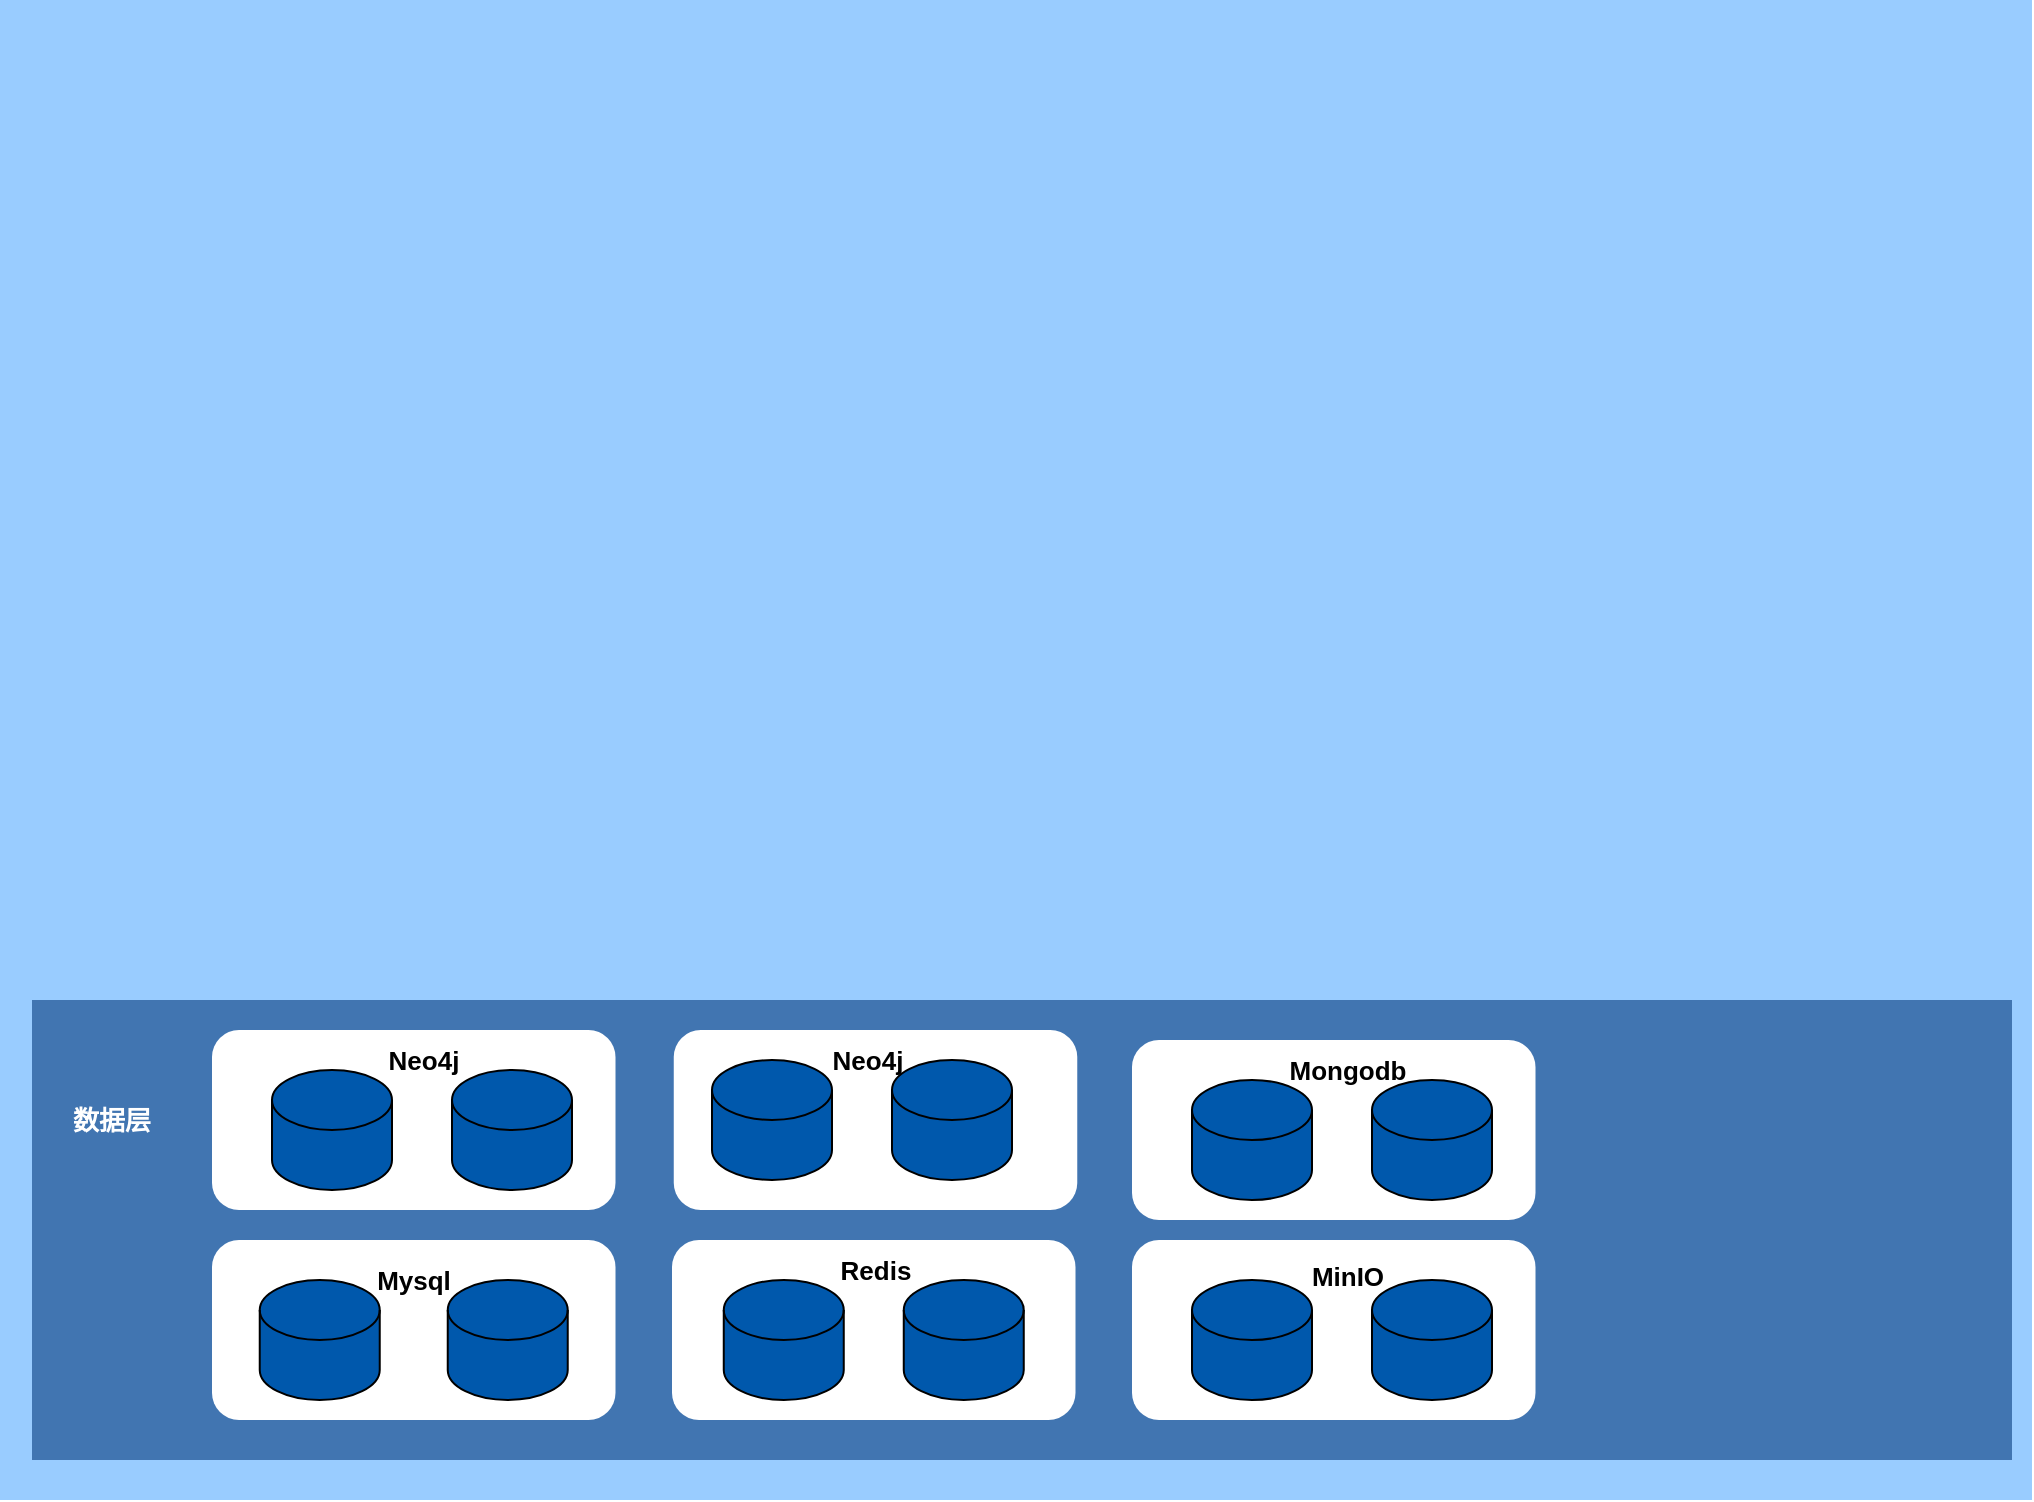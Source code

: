 <mxfile version="24.9.1">
  <diagram name="第 1 页" id="2rpAhfNdgSVbj2Yl61if">
    <mxGraphModel dx="1400" dy="754" grid="1" gridSize="10" guides="1" tooltips="1" connect="1" arrows="1" fold="1" page="1" pageScale="1" pageWidth="827" pageHeight="1169" math="0" shadow="0">
      <root>
        <mxCell id="0" />
        <mxCell id="1" parent="0" />
        <mxCell id="RlNbZg7kIgTh7L_psRPj-1" value="" style="rounded=0;whiteSpace=wrap;html=1;fillColor=#99CCFF;strokeColor=none;" vertex="1" parent="1">
          <mxGeometry x="44" y="40" width="1016" height="750" as="geometry" />
        </mxCell>
        <mxCell id="RlNbZg7kIgTh7L_psRPj-2" value="" style="rounded=0;whiteSpace=wrap;html=1;fillColor=#4175B1;strokeColor=none;" vertex="1" parent="1">
          <mxGeometry x="60" y="540" width="990" height="230" as="geometry" />
        </mxCell>
        <mxCell id="RlNbZg7kIgTh7L_psRPj-3" value="" style="rounded=1;whiteSpace=wrap;html=1;dashed=1;fontStyle=1;fontSize=13;fillColor=#FFFFFF;strokeColor=none;" vertex="1" parent="1">
          <mxGeometry x="150" y="660" width="201.75" height="90" as="geometry" />
        </mxCell>
        <mxCell id="RlNbZg7kIgTh7L_psRPj-4" value="数据层" style="text;html=1;align=center;verticalAlign=middle;whiteSpace=wrap;rounded=0;fontStyle=1;fontSize=13;strokeColor=none;fontColor=#FFFFFF;" vertex="1" parent="1">
          <mxGeometry x="70" y="585" width="60" height="30" as="geometry" />
        </mxCell>
        <mxCell id="RlNbZg7kIgTh7L_psRPj-5" value="" style="shape=cylinder3;whiteSpace=wrap;html=1;boundedLbl=1;backgroundOutline=1;size=15;fontStyle=1;fontSize=13;strokeColor=default;fillColor=#0058AC;" vertex="1" parent="1">
          <mxGeometry x="173.87" y="680" width="60" height="60" as="geometry" />
        </mxCell>
        <mxCell id="RlNbZg7kIgTh7L_psRPj-6" value="" style="shape=cylinder3;whiteSpace=wrap;html=1;boundedLbl=1;backgroundOutline=1;size=15;fontStyle=1;fontSize=13;strokeColor=default;fillColor=#0058AC;" vertex="1" parent="1">
          <mxGeometry x="267.87" y="680" width="60" height="60" as="geometry" />
        </mxCell>
        <mxCell id="RlNbZg7kIgTh7L_psRPj-7" value="" style="rounded=1;whiteSpace=wrap;html=1;dashed=1;fontStyle=1;fontSize=13;fillColor=#FFFFFF;strokeColor=none;" vertex="1" parent="1">
          <mxGeometry x="380" y="660" width="201.75" height="90" as="geometry" />
        </mxCell>
        <mxCell id="RlNbZg7kIgTh7L_psRPj-8" value="Mysql" style="text;html=1;align=center;verticalAlign=middle;whiteSpace=wrap;rounded=0;fontStyle=1;fontSize=13;strokeColor=none;fontColor=#000000;" vertex="1" parent="1">
          <mxGeometry x="220.87" y="665" width="60" height="30" as="geometry" />
        </mxCell>
        <mxCell id="RlNbZg7kIgTh7L_psRPj-9" value="" style="shape=cylinder3;whiteSpace=wrap;html=1;boundedLbl=1;backgroundOutline=1;size=15;fontStyle=1;fontSize=13;strokeColor=default;fillColor=#0058AC;" vertex="1" parent="1">
          <mxGeometry x="405.88" y="680" width="60" height="60" as="geometry" />
        </mxCell>
        <mxCell id="RlNbZg7kIgTh7L_psRPj-10" value="" style="shape=cylinder3;whiteSpace=wrap;html=1;boundedLbl=1;backgroundOutline=1;size=15;fontStyle=1;fontSize=13;strokeColor=default;fillColor=#0058AC;" vertex="1" parent="1">
          <mxGeometry x="495.88" y="680" width="60" height="60" as="geometry" />
        </mxCell>
        <mxCell id="RlNbZg7kIgTh7L_psRPj-11" value="Redis" style="text;html=1;align=center;verticalAlign=middle;whiteSpace=wrap;rounded=0;fontStyle=1;fontSize=13;strokeColor=none;fontColor=#000000;" vertex="1" parent="1">
          <mxGeometry x="451.75" y="660" width="60" height="30" as="geometry" />
        </mxCell>
        <mxCell id="RlNbZg7kIgTh7L_psRPj-12" value="" style="rounded=1;whiteSpace=wrap;html=1;dashed=1;fontStyle=1;fontSize=13;fillColor=#FFFFFF;strokeColor=none;" vertex="1" parent="1">
          <mxGeometry x="610" y="660" width="201.75" height="90" as="geometry" />
        </mxCell>
        <mxCell id="RlNbZg7kIgTh7L_psRPj-13" value="MinIO" style="text;html=1;align=center;verticalAlign=middle;whiteSpace=wrap;rounded=0;fontStyle=1;fontSize=13;strokeColor=none;fontColor=#000000;" vertex="1" parent="1">
          <mxGeometry x="687.75" y="663" width="60" height="30" as="geometry" />
        </mxCell>
        <mxCell id="RlNbZg7kIgTh7L_psRPj-14" value="" style="shape=cylinder3;whiteSpace=wrap;html=1;boundedLbl=1;backgroundOutline=1;size=15;fontStyle=1;fontSize=13;strokeColor=default;fillColor=#0058AC;" vertex="1" parent="1">
          <mxGeometry x="640" y="680" width="60" height="60" as="geometry" />
        </mxCell>
        <mxCell id="RlNbZg7kIgTh7L_psRPj-15" value="" style="shape=cylinder3;whiteSpace=wrap;html=1;boundedLbl=1;backgroundOutline=1;size=15;fontStyle=1;fontSize=13;strokeColor=default;fillColor=#0058AC;" vertex="1" parent="1">
          <mxGeometry x="730" y="680" width="60" height="60" as="geometry" />
        </mxCell>
        <mxCell id="RlNbZg7kIgTh7L_psRPj-17" value="" style="rounded=1;whiteSpace=wrap;html=1;dashed=1;fontStyle=1;fontSize=13;fillColor=#FFFFFF;strokeColor=none;" vertex="1" parent="1">
          <mxGeometry x="610" y="560" width="201.75" height="90" as="geometry" />
        </mxCell>
        <mxCell id="RlNbZg7kIgTh7L_psRPj-18" value="Mongodb" style="text;html=1;align=center;verticalAlign=middle;whiteSpace=wrap;rounded=0;fontStyle=1;fontSize=13;strokeColor=none;fontColor=#000000;" vertex="1" parent="1">
          <mxGeometry x="687.75" y="560" width="60" height="30" as="geometry" />
        </mxCell>
        <mxCell id="RlNbZg7kIgTh7L_psRPj-19" value="" style="shape=cylinder3;whiteSpace=wrap;html=1;boundedLbl=1;backgroundOutline=1;size=15;fontStyle=1;fontSize=13;strokeColor=default;fillColor=#0058AC;" vertex="1" parent="1">
          <mxGeometry x="640" y="580" width="60" height="60" as="geometry" />
        </mxCell>
        <mxCell id="RlNbZg7kIgTh7L_psRPj-20" value="" style="shape=cylinder3;whiteSpace=wrap;html=1;boundedLbl=1;backgroundOutline=1;size=15;fontStyle=1;fontSize=13;strokeColor=default;fillColor=#0058AC;" vertex="1" parent="1">
          <mxGeometry x="730" y="580" width="60" height="60" as="geometry" />
        </mxCell>
        <mxCell id="RlNbZg7kIgTh7L_psRPj-21" value="" style="rounded=1;whiteSpace=wrap;html=1;dashed=1;fontStyle=1;fontSize=13;fillColor=#FFFFFF;strokeColor=none;" vertex="1" parent="1">
          <mxGeometry x="150" y="555" width="201.75" height="90" as="geometry" />
        </mxCell>
        <mxCell id="RlNbZg7kIgTh7L_psRPj-22" value="Neo4j" style="text;html=1;align=center;verticalAlign=middle;whiteSpace=wrap;rounded=0;fontStyle=1;fontSize=13;strokeColor=none;fontColor=#000000;" vertex="1" parent="1">
          <mxGeometry x="226.13" y="555" width="60" height="30" as="geometry" />
        </mxCell>
        <mxCell id="RlNbZg7kIgTh7L_psRPj-23" value="" style="shape=cylinder3;whiteSpace=wrap;html=1;boundedLbl=1;backgroundOutline=1;size=15;fontStyle=1;fontSize=13;strokeColor=default;fillColor=#0058AC;" vertex="1" parent="1">
          <mxGeometry x="180" y="575" width="60" height="60" as="geometry" />
        </mxCell>
        <mxCell id="RlNbZg7kIgTh7L_psRPj-24" value="" style="shape=cylinder3;whiteSpace=wrap;html=1;boundedLbl=1;backgroundOutline=1;size=15;fontStyle=1;fontSize=13;strokeColor=default;fillColor=#0058AC;" vertex="1" parent="1">
          <mxGeometry x="270" y="575" width="60" height="60" as="geometry" />
        </mxCell>
        <mxCell id="RlNbZg7kIgTh7L_psRPj-25" value="" style="rounded=1;whiteSpace=wrap;html=1;dashed=1;fontStyle=1;fontSize=13;fillColor=#FFFFFF;strokeColor=none;" vertex="1" parent="1">
          <mxGeometry x="380.88" y="555" width="201.75" height="90" as="geometry" />
        </mxCell>
        <mxCell id="RlNbZg7kIgTh7L_psRPj-26" value="Neo4j" style="text;html=1;align=center;verticalAlign=middle;whiteSpace=wrap;rounded=0;fontStyle=1;fontSize=13;strokeColor=none;fontColor=#000000;" vertex="1" parent="1">
          <mxGeometry x="447.75" y="555" width="60" height="30" as="geometry" />
        </mxCell>
        <mxCell id="RlNbZg7kIgTh7L_psRPj-27" value="" style="shape=cylinder3;whiteSpace=wrap;html=1;boundedLbl=1;backgroundOutline=1;size=15;fontStyle=1;fontSize=13;strokeColor=default;fillColor=#0058AC;" vertex="1" parent="1">
          <mxGeometry x="400" y="570" width="60" height="60" as="geometry" />
        </mxCell>
        <mxCell id="RlNbZg7kIgTh7L_psRPj-28" value="" style="shape=cylinder3;whiteSpace=wrap;html=1;boundedLbl=1;backgroundOutline=1;size=15;fontStyle=1;fontSize=13;strokeColor=default;fillColor=#0058AC;" vertex="1" parent="1">
          <mxGeometry x="490" y="570" width="60" height="60" as="geometry" />
        </mxCell>
      </root>
    </mxGraphModel>
  </diagram>
</mxfile>
